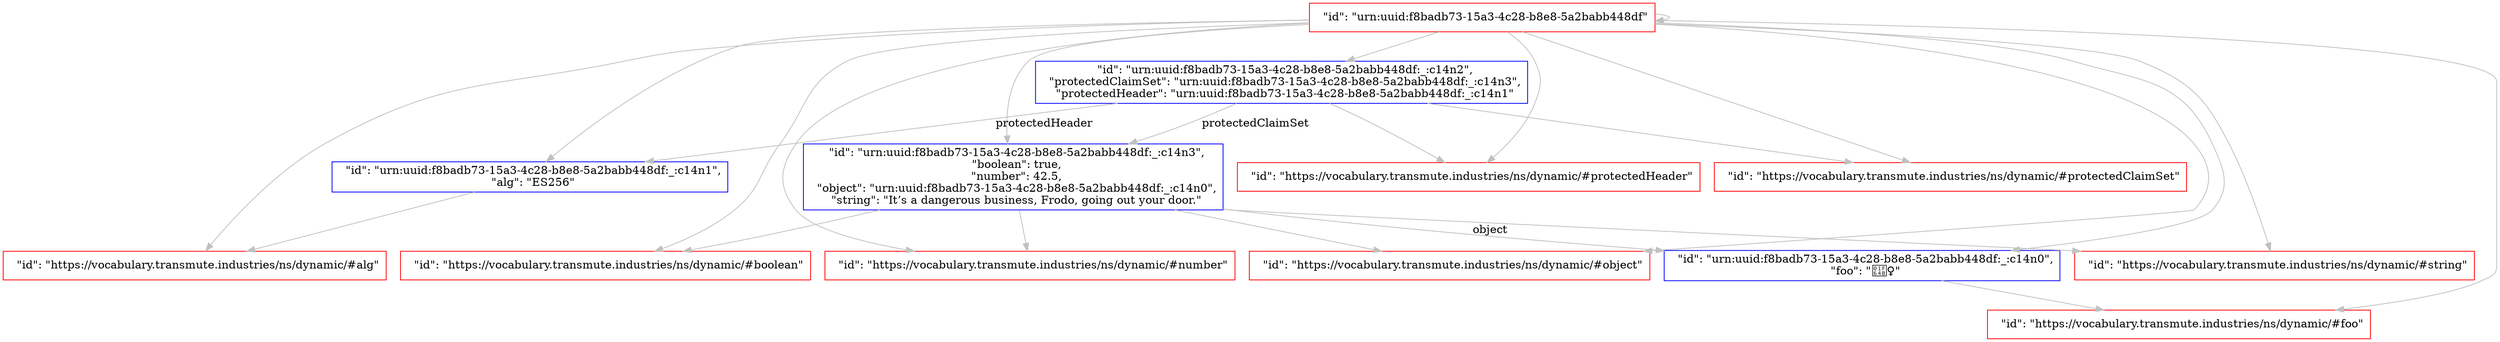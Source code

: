 digraph {
  subgraph "A" {
    "https://vocabulary.transmute.industries/ns/dynamic/#alg" [
      shape = "rectangle";
      color = "red";
      label = "  \"id\": \"https://vocabulary.transmute.industries/ns/dynamic/#alg\"";
    ];
    "https://vocabulary.transmute.industries/ns/dynamic/#boolean" [
      shape = "rectangle";
      color = "red";
      label = "  \"id\": \"https://vocabulary.transmute.industries/ns/dynamic/#boolean\"";
    ];
    "https://vocabulary.transmute.industries/ns/dynamic/#foo" [
      shape = "rectangle";
      color = "red";
      label = "  \"id\": \"https://vocabulary.transmute.industries/ns/dynamic/#foo\"";
    ];
    "https://vocabulary.transmute.industries/ns/dynamic/#number" [
      shape = "rectangle";
      color = "red";
      label = "  \"id\": \"https://vocabulary.transmute.industries/ns/dynamic/#number\"";
    ];
    "https://vocabulary.transmute.industries/ns/dynamic/#object" [
      shape = "rectangle";
      color = "red";
      label = "  \"id\": \"https://vocabulary.transmute.industries/ns/dynamic/#object\"";
    ];
    "https://vocabulary.transmute.industries/ns/dynamic/#protectedClaimSet" [
      shape = "rectangle";
      color = "red";
      label = "  \"id\": \"https://vocabulary.transmute.industries/ns/dynamic/#protectedClaimSet\"";
    ];
    "https://vocabulary.transmute.industries/ns/dynamic/#protectedHeader" [
      shape = "rectangle";
      color = "red";
      label = "  \"id\": \"https://vocabulary.transmute.industries/ns/dynamic/#protectedHeader\"";
    ];
    "https://vocabulary.transmute.industries/ns/dynamic/#string" [
      shape = "rectangle";
      color = "red";
      label = "  \"id\": \"https://vocabulary.transmute.industries/ns/dynamic/#string\"";
    ];
    "urn:uuid:f8badb73-15a3-4c28-b8e8-5a2babb448df" [
      shape = "rectangle";
      color = "red";
      label = "  \"id\": \"urn:uuid:f8badb73-15a3-4c28-b8e8-5a2babb448df\"";
    ];
    "urn:uuid:f8badb73-15a3-4c28-b8e8-5a2babb448df:_:c14n0" [
      shape = "rectangle";
      color = "blue";
      label = "  \"id\": \"urn:uuid:f8badb73-15a3-4c28-b8e8-5a2babb448df:_:c14n0\",\n  \"foo\": \"🙋‍♀️\"";
    ];
    "urn:uuid:f8badb73-15a3-4c28-b8e8-5a2babb448df:_:c14n1" [
      shape = "rectangle";
      color = "blue";
      label = "  \"id\": \"urn:uuid:f8badb73-15a3-4c28-b8e8-5a2babb448df:_:c14n1\",\n  \"alg\": \"ES256\"";
    ];
    "urn:uuid:f8badb73-15a3-4c28-b8e8-5a2babb448df:_:c14n2" [
      shape = "rectangle";
      color = "blue";
      label = "  \"id\": \"urn:uuid:f8badb73-15a3-4c28-b8e8-5a2babb448df:_:c14n2\",\n  \"protectedClaimSet\": \"urn:uuid:f8badb73-15a3-4c28-b8e8-5a2babb448df:_:c14n3\",\n  \"protectedHeader\": \"urn:uuid:f8badb73-15a3-4c28-b8e8-5a2babb448df:_:c14n1\"";
    ];
    "urn:uuid:f8badb73-15a3-4c28-b8e8-5a2babb448df:_:c14n3" [
      shape = "rectangle";
      color = "blue";
      label = "  \"id\": \"urn:uuid:f8badb73-15a3-4c28-b8e8-5a2babb448df:_:c14n3\",\n  \"boolean\": true,\n  \"number\": 42.5,\n  \"object\": \"urn:uuid:f8badb73-15a3-4c28-b8e8-5a2babb448df:_:c14n0\",\n  \"string\": \"It’s a dangerous business, Frodo, going out your door.\"";
    ];
    "urn:uuid:f8badb73-15a3-4c28-b8e8-5a2babb448df" -> "urn:uuid:f8badb73-15a3-4c28-b8e8-5a2babb448df" [
      label = "";
      color = "gray";
    ];
    "urn:uuid:f8badb73-15a3-4c28-b8e8-5a2babb448df" -> "urn:uuid:f8badb73-15a3-4c28-b8e8-5a2babb448df:_:c14n0" [
      label = "";
      color = "gray";
    ];
    "urn:uuid:f8badb73-15a3-4c28-b8e8-5a2babb448df" -> "https://vocabulary.transmute.industries/ns/dynamic/#foo" [
      label = "";
      color = "gray";
    ];
    "urn:uuid:f8badb73-15a3-4c28-b8e8-5a2babb448df" -> "urn:uuid:f8badb73-15a3-4c28-b8e8-5a2babb448df:_:c14n1" [
      label = "";
      color = "gray";
    ];
    "urn:uuid:f8badb73-15a3-4c28-b8e8-5a2babb448df" -> "https://vocabulary.transmute.industries/ns/dynamic/#alg" [
      label = "";
      color = "gray";
    ];
    "urn:uuid:f8badb73-15a3-4c28-b8e8-5a2babb448df" -> "urn:uuid:f8badb73-15a3-4c28-b8e8-5a2babb448df:_:c14n2" [
      label = "";
      color = "gray";
    ];
    "urn:uuid:f8badb73-15a3-4c28-b8e8-5a2babb448df" -> "https://vocabulary.transmute.industries/ns/dynamic/#protectedClaimSet" [
      label = "";
      color = "gray";
    ];
    "urn:uuid:f8badb73-15a3-4c28-b8e8-5a2babb448df" -> "https://vocabulary.transmute.industries/ns/dynamic/#protectedHeader" [
      label = "";
      color = "gray";
    ];
    "urn:uuid:f8badb73-15a3-4c28-b8e8-5a2babb448df" -> "urn:uuid:f8badb73-15a3-4c28-b8e8-5a2babb448df:_:c14n3" [
      label = "";
      color = "gray";
    ];
    "urn:uuid:f8badb73-15a3-4c28-b8e8-5a2babb448df" -> "https://vocabulary.transmute.industries/ns/dynamic/#boolean" [
      label = "";
      color = "gray";
    ];
    "urn:uuid:f8badb73-15a3-4c28-b8e8-5a2babb448df" -> "https://vocabulary.transmute.industries/ns/dynamic/#number" [
      label = "";
      color = "gray";
    ];
    "urn:uuid:f8badb73-15a3-4c28-b8e8-5a2babb448df" -> "https://vocabulary.transmute.industries/ns/dynamic/#object" [
      label = "";
      color = "gray";
    ];
    "urn:uuid:f8badb73-15a3-4c28-b8e8-5a2babb448df" -> "https://vocabulary.transmute.industries/ns/dynamic/#string" [
      label = "";
      color = "gray";
    ];
    "urn:uuid:f8badb73-15a3-4c28-b8e8-5a2babb448df:_:c14n0" -> "https://vocabulary.transmute.industries/ns/dynamic/#foo" [
      label = "";
      color = "gray";
    ];
    "urn:uuid:f8badb73-15a3-4c28-b8e8-5a2babb448df:_:c14n1" -> "https://vocabulary.transmute.industries/ns/dynamic/#alg" [
      label = "";
      color = "gray";
    ];
    "urn:uuid:f8badb73-15a3-4c28-b8e8-5a2babb448df:_:c14n2" -> "urn:uuid:f8badb73-15a3-4c28-b8e8-5a2babb448df:_:c14n3" [
      label = "protectedClaimSet";
      color = "gray";
    ];
    "urn:uuid:f8badb73-15a3-4c28-b8e8-5a2babb448df:_:c14n2" -> "https://vocabulary.transmute.industries/ns/dynamic/#protectedClaimSet" [
      label = "";
      color = "gray";
    ];
    "urn:uuid:f8badb73-15a3-4c28-b8e8-5a2babb448df:_:c14n2" -> "urn:uuid:f8badb73-15a3-4c28-b8e8-5a2babb448df:_:c14n1" [
      label = "protectedHeader";
      color = "gray";
    ];
    "urn:uuid:f8badb73-15a3-4c28-b8e8-5a2babb448df:_:c14n2" -> "https://vocabulary.transmute.industries/ns/dynamic/#protectedHeader" [
      label = "";
      color = "gray";
    ];
    "urn:uuid:f8badb73-15a3-4c28-b8e8-5a2babb448df:_:c14n3" -> "https://vocabulary.transmute.industries/ns/dynamic/#boolean" [
      label = "";
      color = "gray";
    ];
    "urn:uuid:f8badb73-15a3-4c28-b8e8-5a2babb448df:_:c14n3" -> "https://vocabulary.transmute.industries/ns/dynamic/#number" [
      label = "";
      color = "gray";
    ];
    "urn:uuid:f8badb73-15a3-4c28-b8e8-5a2babb448df:_:c14n3" -> "urn:uuid:f8badb73-15a3-4c28-b8e8-5a2babb448df:_:c14n0" [
      label = "object";
      color = "gray";
    ];
    "urn:uuid:f8badb73-15a3-4c28-b8e8-5a2babb448df:_:c14n3" -> "https://vocabulary.transmute.industries/ns/dynamic/#object" [
      label = "";
      color = "gray";
    ];
    "urn:uuid:f8badb73-15a3-4c28-b8e8-5a2babb448df:_:c14n3" -> "https://vocabulary.transmute.industries/ns/dynamic/#string" [
      label = "";
      color = "gray";
    ];
  }
}